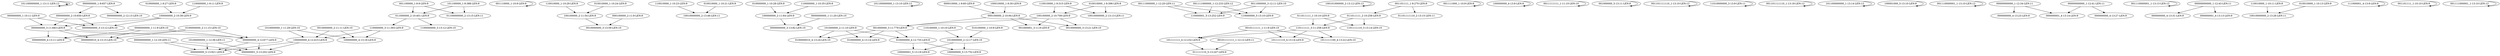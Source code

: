 digraph G {
    "101100000000_1-13:11-LEN:12" -> "101100000000_1-13:11-LEN:12";
    "011000000_2-10:401-LEN:9" -> "110000000_3-11:393-LEN:9";
    "011000000_2-10:401-LEN:9" -> "1100000000_3-13:12-LEN:10";
    "001110000_1-10:9-LEN:9" -> "001110000_1-10:9-LEN:9";
    "110010000_1-10:29-LEN:9" -> "100100000_2-11:54-LEN:9";
    "010010000_1-10:24-LEN:9" -> "100100000_2-11:54-LEN:9";
    "110010000_1-10:23-LEN:9" -> "10010000000_2-13:46-LEN:11";
    "010000000_1-10:28-LEN:9" -> "100000000_2-11:64-LEN:9";
    "0100000000_2-11:15-LEN:10" -> "000000000_4-13:11-LEN:9";
    "0100000000_2-11:15-LEN:10" -> "000000000_4-12:677-LEN:9";
    "0100000000_2-11:15-LEN:10" -> "0000000010_4-13:15-LEN:10";
    "101100000000_1-13:10-LEN:12" -> "101100000000_1-13:10-LEN:12";
    "101000000_2-11:10-LEN:9" -> "0100000010_4-13:24-LEN:10";
    "101000000_2-11:10-LEN:9" -> "010000000_4-13:14-LEN:9";
    "101000000_2-11:10-LEN:9" -> "010000000_4-12:755-LEN:9";
    "1010000000_1-11:29-LEN:10" -> "100000000_4-12:415-LEN:9";
    "1010000000_1-11:29-LEN:10" -> "100000000_4-13:16-LEN:9";
    "000000000_1-10:11-LEN:9" -> "000000000_3-11:683-LEN:9";
    "000000000_1-10:11-LEN:9" -> "0000000000_3-13:12-LEN:10";
    "110010000_1-9:315-LEN:9" -> "10010000000_2-13:13-LEN:11";
    "110010000_1-9:315-LEN:9" -> "100100000_2-10:709-LEN:9";
    "00111000000_1-12:20-LEN:11" -> "110000001_5-13:252-LEN:9";
    "00111000000_1-12:20-LEN:11" -> "110000000_5-13:10-LEN:9";
    "010010000_1-9:396-LEN:9" -> "10010000000_2-13:13-LEN:11";
    "010010000_1-9:396-LEN:9" -> "100100000_2-10:709-LEN:9";
    "101100000000_1-13:11-LEN:12" -> "101100000000_1-13:11-LEN:12";
    "110100000_1-10:10-LEN:9" -> "1010000000_2-12:17-LEN:10";
    "100101000000_2-13:12-LEN:12" -> "100101000000_2-13:12-LEN:12";
    "000100000_2-11:9-LEN:9" -> "0010000000_3-13:59-LEN:10";
    "100100000_2-11:54-LEN:9" -> "0010000000_3-13:59-LEN:10";
    "011011111_1-10:10-LEN:9" -> "110111111_3-11:258-LEN:9";
    "011011111_1-10:10-LEN:9" -> "1101111110_3-13:14-LEN:10";
    "001111000000_1-12:233-LEN:12" -> "110000001_5-13:252-LEN:9";
    "001111000000_1-12:233-LEN:12" -> "110000000_5-13:10-LEN:9";
    "001111000_1-10:9-LEN:9" -> "001111000_1-10:9-LEN:9";
    "100000000_4-13:9-LEN:9" -> "100000000_4-13:9-LEN:9";
    "0000000000_1-11:9-LEN:10" -> "000000000_4-13:11-LEN:9";
    "0000000000_1-11:9-LEN:10" -> "000000000_4-12:677-LEN:9";
    "0000000000_1-11:9-LEN:10" -> "0000000010_4-13:15-LEN:10";
    "000000000_2-10:650-LEN:9" -> "000000000_3-11:683-LEN:9";
    "000000000_2-10:650-LEN:9" -> "0000000000_3-13:12-LEN:10";
    "0011111111_1-11:10-LEN:10" -> "0011111111_1-11:10-LEN:10";
    "110000000_3-11:393-LEN:9" -> "100000000_4-12:415-LEN:9";
    "110000000_3-11:393-LEN:9" -> "100000000_4-13:16-LEN:9";
    "101111111_4-12:232-LEN:9" -> "011111110_5-13:247-LEN:9";
    "001000000_3-11:779-LEN:9" -> "0100000010_4-13:24-LEN:10";
    "001000000_3-11:779-LEN:9" -> "010000000_4-13:14-LEN:9";
    "001000000_3-11:779-LEN:9" -> "010000000_4-12:755-LEN:9";
    "10100000000_1-12:36-LEN:11" -> "000000000_5-13:921-LEN:9";
    "10100000000_1-12:36-LEN:11" -> "000000001_5-13:202-LEN:9";
    "001000000_5-13:11-LEN:9" -> "001000000_5-13:11-LEN:9";
    "001101111110_1-13:10-LEN:12" -> "001101111110_1-13:10-LEN:12";
    "000000000_3-11:683-LEN:9" -> "000000000_4-13:11-LEN:9";
    "000000000_3-11:683-LEN:9" -> "000000000_4-12:677-LEN:9";
    "000000000_3-11:683-LEN:9" -> "0000000010_4-13:15-LEN:10";
    "11010000000_3-13:9-LEN:11" -> "11010000000_3-13:9-LEN:11";
    "0010111111_1-11:9-LEN:10" -> "101111110_4-13:14-LEN:9";
    "0010111111_1-11:9-LEN:10" -> "101111111_4-12:232-LEN:9";
    "0010111111_1-11:9-LEN:10" -> "1011111100_4-13:22-LEN:10";
    "001101111110_1-13:18-LEN:12" -> "001101111110_1-13:18-LEN:12";
    "110000000_1-9:11-LEN:9" -> "100000000_2-10:38-LEN:9";
    "0000000000_1-11:20-LEN:10" -> "0000000000_3-13:82-LEN:10";
    "010000000_1-9:27-LEN:9" -> "100000000_2-10:38-LEN:9";
    "001101111_1-9:270-LEN:9" -> "01101111110_2-13:15-LEN:11";
    "001101111_1-9:270-LEN:9" -> "011011111_2-10:258-LEN:9";
    "000100000_2-10:94-LEN:9" -> "001000001_3-11:9-LEN:9";
    "000100000_2-10:94-LEN:9" -> "001000000_3-11:779-LEN:9";
    "000100000_2-10:94-LEN:9" -> "0010000000_3-13:21-LEN:10";
    "101100000000_1-13:14-LEN:12" -> "101100000000_1-13:14-LEN:12";
    "100001000_5-13:10-LEN:9" -> "100001000_5-13:10-LEN:9";
    "000010000_1-9:60-LEN:9" -> "000100000_2-10:94-LEN:9";
    "001110000001_1-13:10-LEN:12" -> "001110000001_1-13:10-LEN:12";
    "1010000000_2-12:17-LEN:10" -> "100000001_5-13:19-LEN:9";
    "1010000000_2-12:17-LEN:10" -> "100000000_5-13:752-LEN:9";
    "000000000_4-12:677-LEN:9" -> "000000000_5-13:921-LEN:9";
    "000000000_4-12:677-LEN:9" -> "000000001_5-13:202-LEN:9";
    "110111111_3-11:258-LEN:9" -> "101111110_4-13:14-LEN:9";
    "110111111_3-11:258-LEN:9" -> "101111111_4-12:232-LEN:9";
    "110111111_3-11:258-LEN:9" -> "1011111100_4-13:22-LEN:10";
    "011011111_2-10:258-LEN:9" -> "110111111_3-11:258-LEN:9";
    "011011111_2-10:258-LEN:9" -> "1101111110_3-13:14-LEN:10";
    "00000000000_1-12:34-LEN:11" -> "000000001_4-13:14-LEN:9";
    "00000000000_1-12:34-LEN:11" -> "000000000_4-13:23-LEN:9";
    "100100000_2-10:709-LEN:9" -> "001000001_3-11:9-LEN:9";
    "100100000_2-10:709-LEN:9" -> "001000000_3-11:779-LEN:9";
    "100100000_2-10:709-LEN:9" -> "0010000000_3-13:21-LEN:10";
    "010000000_4-12:755-LEN:9" -> "100000001_5-13:19-LEN:9";
    "010000000_4-12:755-LEN:9" -> "100000000_5-13:752-LEN:9";
    "0010000000_2-11:11-LEN:10" -> "100000000_4-12:415-LEN:9";
    "0010000000_2-11:11-LEN:10" -> "100000000_4-13:16-LEN:9";
    "00000000000_1-12:18-LEN:11" -> "000000000_5-13:921-LEN:9";
    "00000000000_1-12:18-LEN:11" -> "000000001_5-13:202-LEN:9";
    "100000000_4-12:415-LEN:9" -> "000000000_5-13:921-LEN:9";
    "100000000_4-12:415-LEN:9" -> "000000001_5-13:202-LEN:9";
    "001110000001_1-13:13-LEN:12" -> "001110000001_1-13:13-LEN:12";
    "00101111111_1-12:12-LEN:11" -> "011111110_5-13:247-LEN:9";
    "101100000_1-9:388-LEN:9" -> "011000000_2-10:401-LEN:9";
    "101100000_1-9:388-LEN:9" -> "01100000000_2-13:15-LEN:11";
    "00000000000_1-12:41-LEN:11" -> "000000000_4-13:27-LEN:9";
    "00000000000_1-12:41-LEN:11" -> "000000001_4-13:14-LEN:9";
    "100000000_2-10:38-LEN:9" -> "000000000_3-11:683-LEN:9";
    "100000000_2-10:38-LEN:9" -> "0000000000_3-13:12-LEN:10";
    "000000000_1-9:657-LEN:9" -> "0000000000_2-12:13-LEN:10";
    "000000000_1-9:657-LEN:9" -> "000000000_2-10:650-LEN:9";
    "110000000_1-10:35-LEN:9" -> "100000000_2-11:64-LEN:9";
    "00000000000_1-12:43-LEN:11" -> "000000000_4-13:31-LEN:9";
    "00000000000_1-12:43-LEN:11" -> "000000001_4-13:13-LEN:9";
    "110010000_1-10:11-LEN:9" -> "10010000000_2-13:26-LEN:11";
    "001100000_1-9:9-LEN:9" -> "011000000_2-10:401-LEN:9";
    "001100000_1-9:9-LEN:9" -> "01100000000_2-13:15-LEN:11";
    "010010000_1-10:13-LEN:9" -> "10010000000_2-13:26-LEN:11";
    "0011000000_3-12:11-LEN:10" -> "110000001_5-13:252-LEN:9";
    "0011000000_3-12:11-LEN:10" -> "110000000_5-13:10-LEN:9";
    "100010000_1-9:30-LEN:9" -> "000100000_2-10:94-LEN:9";
    "111000001_4-13:9-LEN:9" -> "111000001_4-13:9-LEN:9";
    "001101111_1-10:10-LEN:9" -> "001101111_1-10:10-LEN:9";
    "010100000_1-10:9-LEN:9" -> "1010000000_2-12:17-LEN:10";
    "010010000_1-10:21-LEN:9" -> "10010000000_2-13:46-LEN:11";
    "100000000_2-11:64-LEN:9" -> "0000000000_3-13:82-LEN:10";
    "001111000001_1-13:10-LEN:12" -> "001111000001_1-13:10-LEN:12";
}
